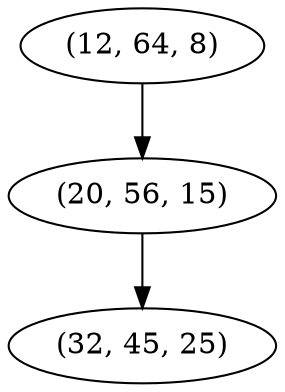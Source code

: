 digraph tree {
    "(12, 64, 8)";
    "(20, 56, 15)";
    "(32, 45, 25)";
    "(12, 64, 8)" -> "(20, 56, 15)";
    "(20, 56, 15)" -> "(32, 45, 25)";
}
